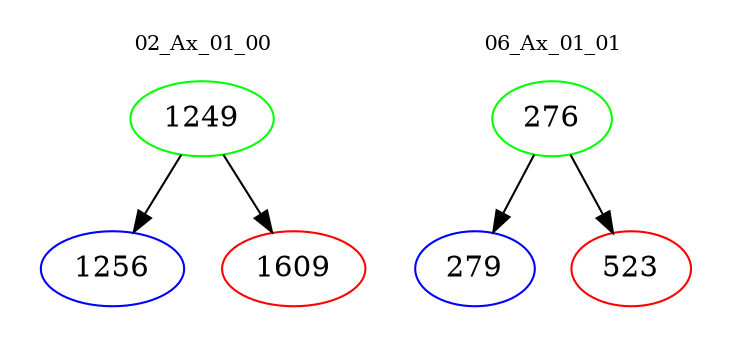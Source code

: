 digraph{
subgraph cluster_0 {
color = white
label = "02_Ax_01_00";
fontsize=10;
T0_1249 [label="1249", color="green"]
T0_1249 -> T0_1256 [color="black"]
T0_1256 [label="1256", color="blue"]
T0_1249 -> T0_1609 [color="black"]
T0_1609 [label="1609", color="red"]
}
subgraph cluster_1 {
color = white
label = "06_Ax_01_01";
fontsize=10;
T1_276 [label="276", color="green"]
T1_276 -> T1_279 [color="black"]
T1_279 [label="279", color="blue"]
T1_276 -> T1_523 [color="black"]
T1_523 [label="523", color="red"]
}
}
